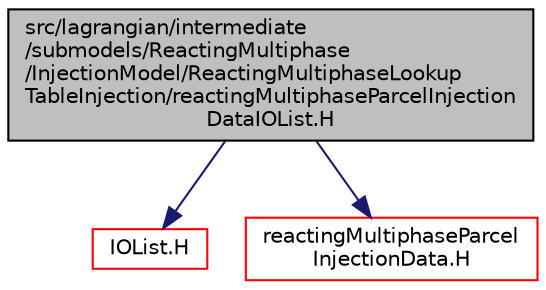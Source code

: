 digraph "src/lagrangian/intermediate/submodels/ReactingMultiphase/InjectionModel/ReactingMultiphaseLookupTableInjection/reactingMultiphaseParcelInjectionDataIOList.H"
{
  bgcolor="transparent";
  edge [fontname="Helvetica",fontsize="10",labelfontname="Helvetica",labelfontsize="10"];
  node [fontname="Helvetica",fontsize="10",shape=record];
  Node1 [label="src/lagrangian/intermediate\l/submodels/ReactingMultiphase\l/InjectionModel/ReactingMultiphaseLookup\lTableInjection/reactingMultiphaseParcelInjection\lDataIOList.H",height=0.2,width=0.4,color="black", fillcolor="grey75", style="filled", fontcolor="black"];
  Node1 -> Node2 [color="midnightblue",fontsize="10",style="solid",fontname="Helvetica"];
  Node2 [label="IOList.H",height=0.2,width=0.4,color="red",URL="$a08073.html"];
  Node1 -> Node3 [color="midnightblue",fontsize="10",style="solid",fontname="Helvetica"];
  Node3 [label="reactingMultiphaseParcel\lInjectionData.H",height=0.2,width=0.4,color="red",URL="$a07134.html"];
}
